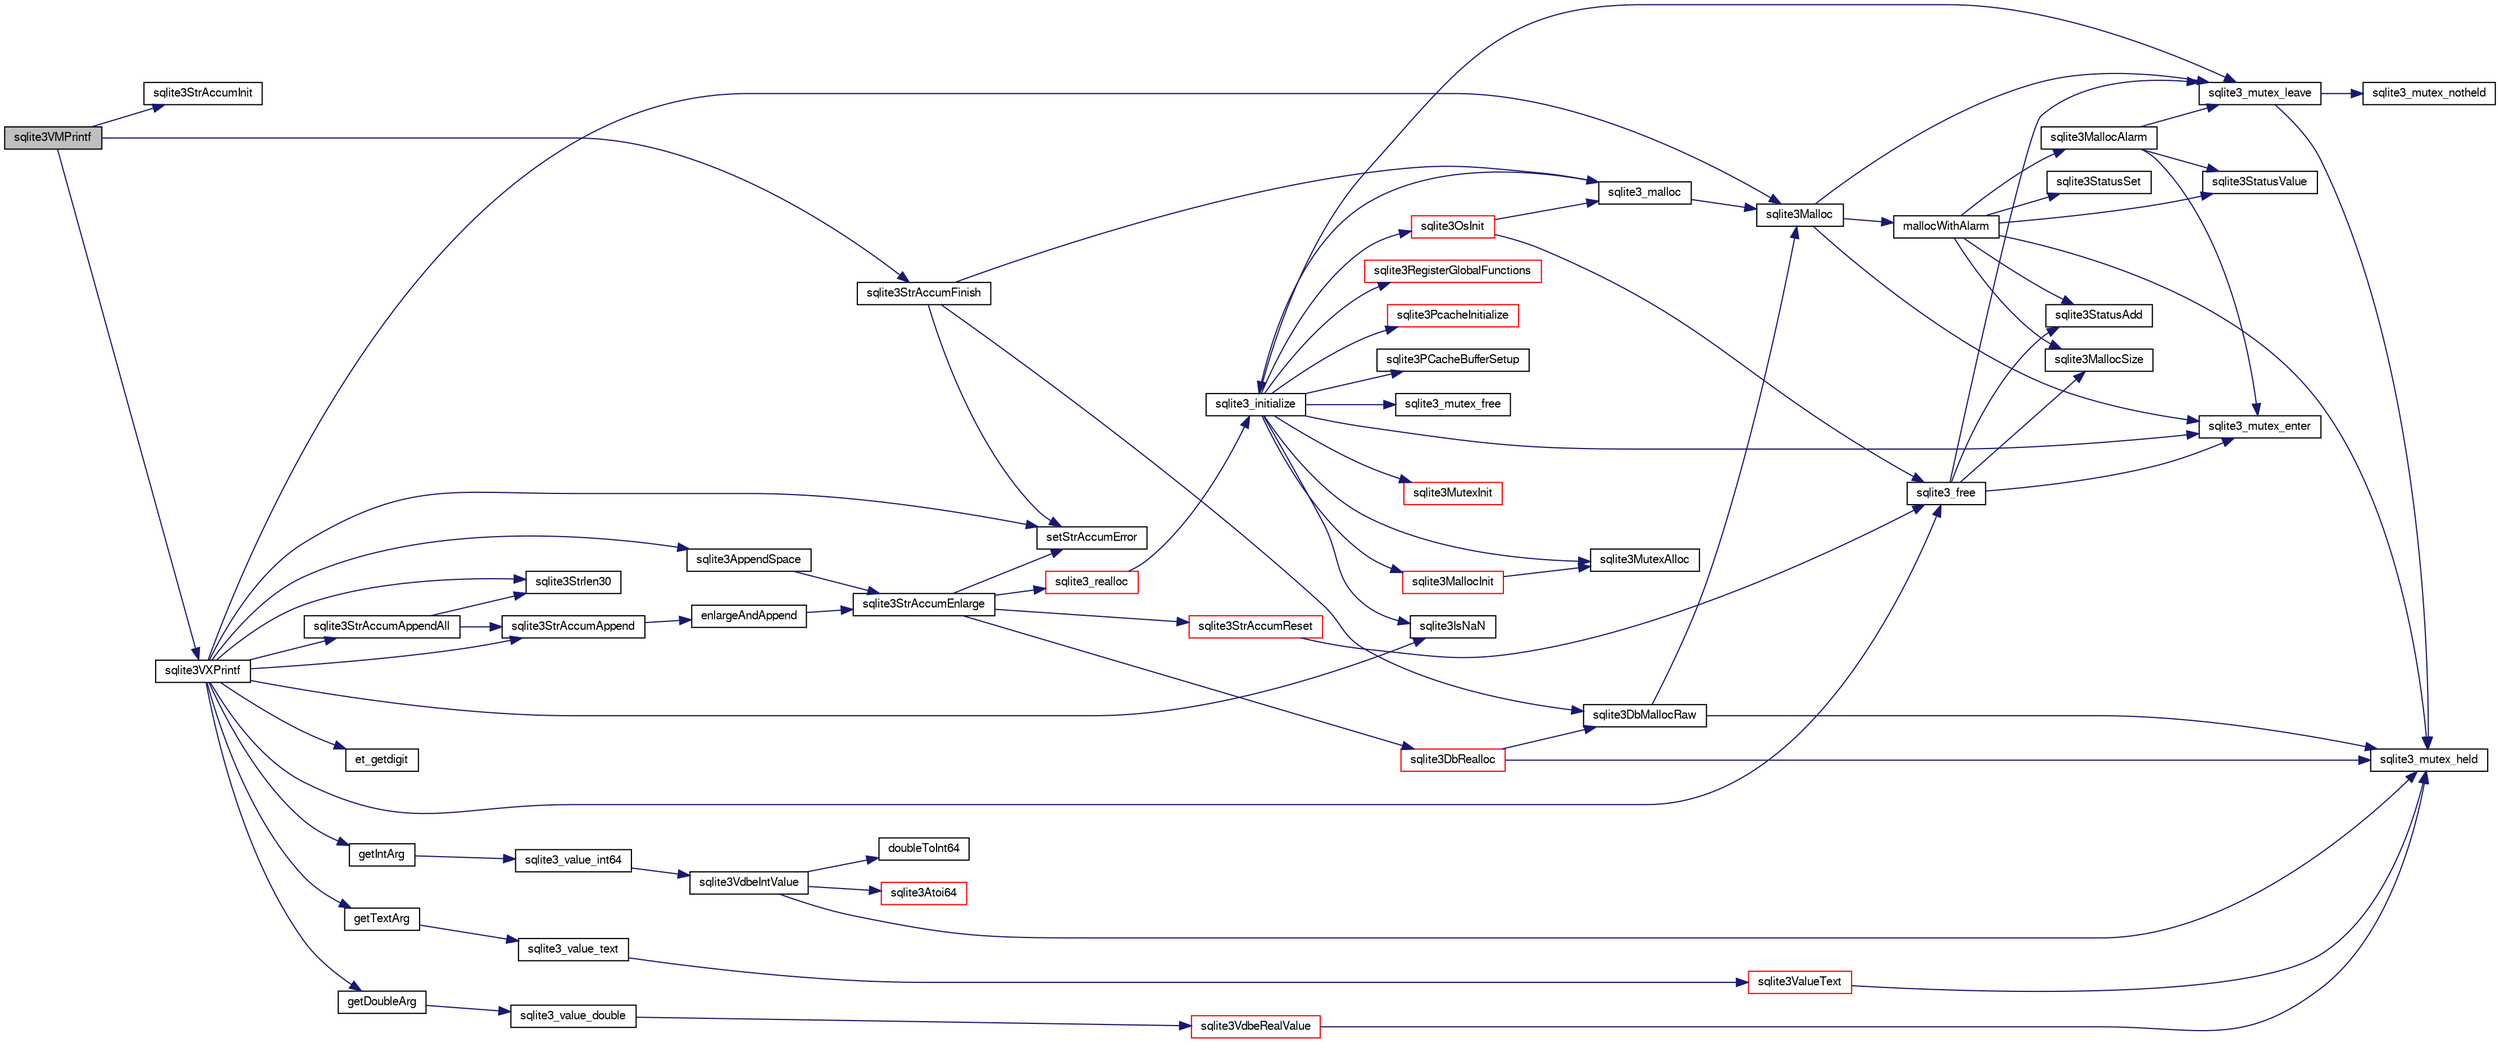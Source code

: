 digraph "sqlite3VMPrintf"
{
  edge [fontname="FreeSans",fontsize="10",labelfontname="FreeSans",labelfontsize="10"];
  node [fontname="FreeSans",fontsize="10",shape=record];
  rankdir="LR";
  Node798575 [label="sqlite3VMPrintf",height=0.2,width=0.4,color="black", fillcolor="grey75", style="filled", fontcolor="black"];
  Node798575 -> Node798576 [color="midnightblue",fontsize="10",style="solid",fontname="FreeSans"];
  Node798576 [label="sqlite3StrAccumInit",height=0.2,width=0.4,color="black", fillcolor="white", style="filled",URL="$sqlite3_8c.html#aabf95e113b9d54d519cd15a56215f560"];
  Node798575 -> Node798577 [color="midnightblue",fontsize="10",style="solid",fontname="FreeSans"];
  Node798577 [label="sqlite3VXPrintf",height=0.2,width=0.4,color="black", fillcolor="white", style="filled",URL="$sqlite3_8c.html#a63c25806c9bd4a2b76f9a0eb232c6bde"];
  Node798577 -> Node798578 [color="midnightblue",fontsize="10",style="solid",fontname="FreeSans"];
  Node798578 [label="sqlite3StrAccumAppend",height=0.2,width=0.4,color="black", fillcolor="white", style="filled",URL="$sqlite3_8c.html#a56664fa33def33c5a5245b623441d5e0"];
  Node798578 -> Node798579 [color="midnightblue",fontsize="10",style="solid",fontname="FreeSans"];
  Node798579 [label="enlargeAndAppend",height=0.2,width=0.4,color="black", fillcolor="white", style="filled",URL="$sqlite3_8c.html#a25b21e61dc0883d849890eaa8a18088a"];
  Node798579 -> Node798580 [color="midnightblue",fontsize="10",style="solid",fontname="FreeSans"];
  Node798580 [label="sqlite3StrAccumEnlarge",height=0.2,width=0.4,color="black", fillcolor="white", style="filled",URL="$sqlite3_8c.html#a38976500a97c69d65086eeccca82dd96"];
  Node798580 -> Node798581 [color="midnightblue",fontsize="10",style="solid",fontname="FreeSans"];
  Node798581 [label="setStrAccumError",height=0.2,width=0.4,color="black", fillcolor="white", style="filled",URL="$sqlite3_8c.html#a3dc479a1fc8ba1ab8edfe51f8a0b102c"];
  Node798580 -> Node798582 [color="midnightblue",fontsize="10",style="solid",fontname="FreeSans"];
  Node798582 [label="sqlite3StrAccumReset",height=0.2,width=0.4,color="red", fillcolor="white", style="filled",URL="$sqlite3_8c.html#ad7e70f4ec9d2fa3a63a371e2c7c555d8"];
  Node798582 -> Node798589 [color="midnightblue",fontsize="10",style="solid",fontname="FreeSans"];
  Node798589 [label="sqlite3_free",height=0.2,width=0.4,color="black", fillcolor="white", style="filled",URL="$sqlite3_8c.html#a6552349e36a8a691af5487999ab09519"];
  Node798589 -> Node798590 [color="midnightblue",fontsize="10",style="solid",fontname="FreeSans"];
  Node798590 [label="sqlite3_mutex_enter",height=0.2,width=0.4,color="black", fillcolor="white", style="filled",URL="$sqlite3_8c.html#a1c12cde690bd89f104de5cbad12a6bf5"];
  Node798589 -> Node798591 [color="midnightblue",fontsize="10",style="solid",fontname="FreeSans"];
  Node798591 [label="sqlite3StatusAdd",height=0.2,width=0.4,color="black", fillcolor="white", style="filled",URL="$sqlite3_8c.html#afa029f93586aeab4cc85360905dae9cd"];
  Node798589 -> Node798587 [color="midnightblue",fontsize="10",style="solid",fontname="FreeSans"];
  Node798587 [label="sqlite3MallocSize",height=0.2,width=0.4,color="black", fillcolor="white", style="filled",URL="$sqlite3_8c.html#acf5d2a5f35270bafb050bd2def576955"];
  Node798589 -> Node798592 [color="midnightblue",fontsize="10",style="solid",fontname="FreeSans"];
  Node798592 [label="sqlite3_mutex_leave",height=0.2,width=0.4,color="black", fillcolor="white", style="filled",URL="$sqlite3_8c.html#a5838d235601dbd3c1fa993555c6bcc93"];
  Node798592 -> Node798584 [color="midnightblue",fontsize="10",style="solid",fontname="FreeSans"];
  Node798584 [label="sqlite3_mutex_held",height=0.2,width=0.4,color="black", fillcolor="white", style="filled",URL="$sqlite3_8c.html#acf77da68932b6bc163c5e68547ecc3e7"];
  Node798592 -> Node798593 [color="midnightblue",fontsize="10",style="solid",fontname="FreeSans"];
  Node798593 [label="sqlite3_mutex_notheld",height=0.2,width=0.4,color="black", fillcolor="white", style="filled",URL="$sqlite3_8c.html#a83967c837c1c000d3b5adcfaa688f5dc"];
  Node798580 -> Node798594 [color="midnightblue",fontsize="10",style="solid",fontname="FreeSans"];
  Node798594 [label="sqlite3DbRealloc",height=0.2,width=0.4,color="red", fillcolor="white", style="filled",URL="$sqlite3_8c.html#ae028f4902a9d29bcaf310ff289ee87dc"];
  Node798594 -> Node798584 [color="midnightblue",fontsize="10",style="solid",fontname="FreeSans"];
  Node798594 -> Node798595 [color="midnightblue",fontsize="10",style="solid",fontname="FreeSans"];
  Node798595 [label="sqlite3DbMallocRaw",height=0.2,width=0.4,color="black", fillcolor="white", style="filled",URL="$sqlite3_8c.html#abbe8be0cf7175e11ddc3e2218fad924e"];
  Node798595 -> Node798584 [color="midnightblue",fontsize="10",style="solid",fontname="FreeSans"];
  Node798595 -> Node798596 [color="midnightblue",fontsize="10",style="solid",fontname="FreeSans"];
  Node798596 [label="sqlite3Malloc",height=0.2,width=0.4,color="black", fillcolor="white", style="filled",URL="$sqlite3_8c.html#a361a2eaa846b1885f123abe46f5d8b2b"];
  Node798596 -> Node798590 [color="midnightblue",fontsize="10",style="solid",fontname="FreeSans"];
  Node798596 -> Node798597 [color="midnightblue",fontsize="10",style="solid",fontname="FreeSans"];
  Node798597 [label="mallocWithAlarm",height=0.2,width=0.4,color="black", fillcolor="white", style="filled",URL="$sqlite3_8c.html#ab070d5cf8e48ec8a6a43cf025d48598b"];
  Node798597 -> Node798584 [color="midnightblue",fontsize="10",style="solid",fontname="FreeSans"];
  Node798597 -> Node798598 [color="midnightblue",fontsize="10",style="solid",fontname="FreeSans"];
  Node798598 [label="sqlite3StatusSet",height=0.2,width=0.4,color="black", fillcolor="white", style="filled",URL="$sqlite3_8c.html#afec7586c01fcb5ea17dc9d7725a589d9"];
  Node798597 -> Node798599 [color="midnightblue",fontsize="10",style="solid",fontname="FreeSans"];
  Node798599 [label="sqlite3StatusValue",height=0.2,width=0.4,color="black", fillcolor="white", style="filled",URL="$sqlite3_8c.html#a30b8ac296c6e200c1fa57708d52c6ef6"];
  Node798597 -> Node798600 [color="midnightblue",fontsize="10",style="solid",fontname="FreeSans"];
  Node798600 [label="sqlite3MallocAlarm",height=0.2,width=0.4,color="black", fillcolor="white", style="filled",URL="$sqlite3_8c.html#ada66988e8471d1198f3219c062377508"];
  Node798600 -> Node798599 [color="midnightblue",fontsize="10",style="solid",fontname="FreeSans"];
  Node798600 -> Node798592 [color="midnightblue",fontsize="10",style="solid",fontname="FreeSans"];
  Node798600 -> Node798590 [color="midnightblue",fontsize="10",style="solid",fontname="FreeSans"];
  Node798597 -> Node798587 [color="midnightblue",fontsize="10",style="solid",fontname="FreeSans"];
  Node798597 -> Node798591 [color="midnightblue",fontsize="10",style="solid",fontname="FreeSans"];
  Node798596 -> Node798592 [color="midnightblue",fontsize="10",style="solid",fontname="FreeSans"];
  Node798580 -> Node798777 [color="midnightblue",fontsize="10",style="solid",fontname="FreeSans"];
  Node798777 [label="sqlite3_realloc",height=0.2,width=0.4,color="red", fillcolor="white", style="filled",URL="$sqlite3_8c.html#a822d9e42f6ab4b2ec803f311aeb9618d"];
  Node798777 -> Node798602 [color="midnightblue",fontsize="10",style="solid",fontname="FreeSans"];
  Node798602 [label="sqlite3_initialize",height=0.2,width=0.4,color="black", fillcolor="white", style="filled",URL="$sqlite3_8c.html#ab0c0ee2d5d4cf8b28e9572296a8861df"];
  Node798602 -> Node798603 [color="midnightblue",fontsize="10",style="solid",fontname="FreeSans"];
  Node798603 [label="sqlite3MutexInit",height=0.2,width=0.4,color="red", fillcolor="white", style="filled",URL="$sqlite3_8c.html#a7906afcdd1cdb3d0007eb932398a1158"];
  Node798602 -> Node798621 [color="midnightblue",fontsize="10",style="solid",fontname="FreeSans"];
  Node798621 [label="sqlite3MutexAlloc",height=0.2,width=0.4,color="black", fillcolor="white", style="filled",URL="$sqlite3_8c.html#a0e3f432ee581f6876b590e7ad7e84e19"];
  Node798602 -> Node798590 [color="midnightblue",fontsize="10",style="solid",fontname="FreeSans"];
  Node798602 -> Node798622 [color="midnightblue",fontsize="10",style="solid",fontname="FreeSans"];
  Node798622 [label="sqlite3MallocInit",height=0.2,width=0.4,color="red", fillcolor="white", style="filled",URL="$sqlite3_8c.html#a9e06f9e7cad0d83ce80ab493c9533552"];
  Node798622 -> Node798621 [color="midnightblue",fontsize="10",style="solid",fontname="FreeSans"];
  Node798602 -> Node798592 [color="midnightblue",fontsize="10",style="solid",fontname="FreeSans"];
  Node798602 -> Node798665 [color="midnightblue",fontsize="10",style="solid",fontname="FreeSans"];
  Node798665 [label="sqlite3RegisterGlobalFunctions",height=0.2,width=0.4,color="red", fillcolor="white", style="filled",URL="$sqlite3_8c.html#a9f75bd111010f29e1b8d74344473c4ec"];
  Node798602 -> Node798844 [color="midnightblue",fontsize="10",style="solid",fontname="FreeSans"];
  Node798844 [label="sqlite3PcacheInitialize",height=0.2,width=0.4,color="red", fillcolor="white", style="filled",URL="$sqlite3_8c.html#a2902c61ddc88bea002c4d69fe4052b1f"];
  Node798602 -> Node798845 [color="midnightblue",fontsize="10",style="solid",fontname="FreeSans"];
  Node798845 [label="sqlite3OsInit",height=0.2,width=0.4,color="red", fillcolor="white", style="filled",URL="$sqlite3_8c.html#afeaa886fe1ca086a30fd278b1d069762"];
  Node798845 -> Node798628 [color="midnightblue",fontsize="10",style="solid",fontname="FreeSans"];
  Node798628 [label="sqlite3_malloc",height=0.2,width=0.4,color="black", fillcolor="white", style="filled",URL="$sqlite3_8c.html#ac79dba55fc32b6a840cf5a9769bce7cd"];
  Node798628 -> Node798602 [color="midnightblue",fontsize="10",style="solid",fontname="FreeSans"];
  Node798628 -> Node798596 [color="midnightblue",fontsize="10",style="solid",fontname="FreeSans"];
  Node798845 -> Node798589 [color="midnightblue",fontsize="10",style="solid",fontname="FreeSans"];
  Node798602 -> Node798849 [color="midnightblue",fontsize="10",style="solid",fontname="FreeSans"];
  Node798849 [label="sqlite3PCacheBufferSetup",height=0.2,width=0.4,color="black", fillcolor="white", style="filled",URL="$sqlite3_8c.html#ad18a1eebefdfbc4254f473f7b0101937"];
  Node798602 -> Node798850 [color="midnightblue",fontsize="10",style="solid",fontname="FreeSans"];
  Node798850 [label="sqlite3_mutex_free",height=0.2,width=0.4,color="black", fillcolor="white", style="filled",URL="$sqlite3_8c.html#a2db2e72e08f6873afa9c61b0ec726fec"];
  Node798602 -> Node798745 [color="midnightblue",fontsize="10",style="solid",fontname="FreeSans"];
  Node798745 [label="sqlite3IsNaN",height=0.2,width=0.4,color="black", fillcolor="white", style="filled",URL="$sqlite3_8c.html#aed4d78203877c3486765ccbc7feebb50"];
  Node798577 -> Node798851 [color="midnightblue",fontsize="10",style="solid",fontname="FreeSans"];
  Node798851 [label="getIntArg",height=0.2,width=0.4,color="black", fillcolor="white", style="filled",URL="$sqlite3_8c.html#abff258963dbd9205fb299851a64c67be"];
  Node798851 -> Node798736 [color="midnightblue",fontsize="10",style="solid",fontname="FreeSans"];
  Node798736 [label="sqlite3_value_int64",height=0.2,width=0.4,color="black", fillcolor="white", style="filled",URL="$sqlite3_8c.html#ab38d8627f4750672e72712df0b709e0d"];
  Node798736 -> Node798724 [color="midnightblue",fontsize="10",style="solid",fontname="FreeSans"];
  Node798724 [label="sqlite3VdbeIntValue",height=0.2,width=0.4,color="black", fillcolor="white", style="filled",URL="$sqlite3_8c.html#a3dc28e3bfdbecf81633c3697a3aacd45"];
  Node798724 -> Node798584 [color="midnightblue",fontsize="10",style="solid",fontname="FreeSans"];
  Node798724 -> Node798725 [color="midnightblue",fontsize="10",style="solid",fontname="FreeSans"];
  Node798725 [label="doubleToInt64",height=0.2,width=0.4,color="black", fillcolor="white", style="filled",URL="$sqlite3_8c.html#a85975c48e5a38f9b8c99b72eb72ebc44"];
  Node798724 -> Node798726 [color="midnightblue",fontsize="10",style="solid",fontname="FreeSans"];
  Node798726 [label="sqlite3Atoi64",height=0.2,width=0.4,color="red", fillcolor="white", style="filled",URL="$sqlite3_8c.html#a5b13083911b3dc0a0b54f43acc686a39"];
  Node798577 -> Node798596 [color="midnightblue",fontsize="10",style="solid",fontname="FreeSans"];
  Node798577 -> Node798581 [color="midnightblue",fontsize="10",style="solid",fontname="FreeSans"];
  Node798577 -> Node798852 [color="midnightblue",fontsize="10",style="solid",fontname="FreeSans"];
  Node798852 [label="getDoubleArg",height=0.2,width=0.4,color="black", fillcolor="white", style="filled",URL="$sqlite3_8c.html#a1cf25120072c85bd261983b24c12c3d9"];
  Node798852 -> Node798740 [color="midnightblue",fontsize="10",style="solid",fontname="FreeSans"];
  Node798740 [label="sqlite3_value_double",height=0.2,width=0.4,color="black", fillcolor="white", style="filled",URL="$sqlite3_8c.html#a3e50c1a2dd484a8b6911c9d163816b88"];
  Node798740 -> Node798741 [color="midnightblue",fontsize="10",style="solid",fontname="FreeSans"];
  Node798741 [label="sqlite3VdbeRealValue",height=0.2,width=0.4,color="red", fillcolor="white", style="filled",URL="$sqlite3_8c.html#a5bf943a4f9a5516911b3bc610e3d64e0"];
  Node798741 -> Node798584 [color="midnightblue",fontsize="10",style="solid",fontname="FreeSans"];
  Node798577 -> Node798745 [color="midnightblue",fontsize="10",style="solid",fontname="FreeSans"];
  Node798577 -> Node798663 [color="midnightblue",fontsize="10",style="solid",fontname="FreeSans"];
  Node798663 [label="sqlite3Strlen30",height=0.2,width=0.4,color="black", fillcolor="white", style="filled",URL="$sqlite3_8c.html#a3dcd80ba41f1a308193dee74857b62a7"];
  Node798577 -> Node798853 [color="midnightblue",fontsize="10",style="solid",fontname="FreeSans"];
  Node798853 [label="et_getdigit",height=0.2,width=0.4,color="black", fillcolor="white", style="filled",URL="$sqlite3_8c.html#a40c5a308749ad07cc2397a53e081bff0"];
  Node798577 -> Node798854 [color="midnightblue",fontsize="10",style="solid",fontname="FreeSans"];
  Node798854 [label="getTextArg",height=0.2,width=0.4,color="black", fillcolor="white", style="filled",URL="$sqlite3_8c.html#afbb41850423ef20071cefaab0431e04d"];
  Node798854 -> Node798668 [color="midnightblue",fontsize="10",style="solid",fontname="FreeSans"];
  Node798668 [label="sqlite3_value_text",height=0.2,width=0.4,color="black", fillcolor="white", style="filled",URL="$sqlite3_8c.html#aef2ace3239e6dd59c74110faa70f8171"];
  Node798668 -> Node798669 [color="midnightblue",fontsize="10",style="solid",fontname="FreeSans"];
  Node798669 [label="sqlite3ValueText",height=0.2,width=0.4,color="red", fillcolor="white", style="filled",URL="$sqlite3_8c.html#ad567a94e52d1adf81f4857fdba00a59b"];
  Node798669 -> Node798584 [color="midnightblue",fontsize="10",style="solid",fontname="FreeSans"];
  Node798577 -> Node798855 [color="midnightblue",fontsize="10",style="solid",fontname="FreeSans"];
  Node798855 [label="sqlite3StrAccumAppendAll",height=0.2,width=0.4,color="black", fillcolor="white", style="filled",URL="$sqlite3_8c.html#acaf8f3e4f99a3c3a4a77e9c987547289"];
  Node798855 -> Node798578 [color="midnightblue",fontsize="10",style="solid",fontname="FreeSans"];
  Node798855 -> Node798663 [color="midnightblue",fontsize="10",style="solid",fontname="FreeSans"];
  Node798577 -> Node798856 [color="midnightblue",fontsize="10",style="solid",fontname="FreeSans"];
  Node798856 [label="sqlite3AppendSpace",height=0.2,width=0.4,color="black", fillcolor="white", style="filled",URL="$sqlite3_8c.html#aefd38a5afc0020d4a93855c3ee7c63a8"];
  Node798856 -> Node798580 [color="midnightblue",fontsize="10",style="solid",fontname="FreeSans"];
  Node798577 -> Node798589 [color="midnightblue",fontsize="10",style="solid",fontname="FreeSans"];
  Node798575 -> Node798627 [color="midnightblue",fontsize="10",style="solid",fontname="FreeSans"];
  Node798627 [label="sqlite3StrAccumFinish",height=0.2,width=0.4,color="black", fillcolor="white", style="filled",URL="$sqlite3_8c.html#adb7f26b10ac1b847db6f000ef4c2e2ba"];
  Node798627 -> Node798595 [color="midnightblue",fontsize="10",style="solid",fontname="FreeSans"];
  Node798627 -> Node798628 [color="midnightblue",fontsize="10",style="solid",fontname="FreeSans"];
  Node798627 -> Node798581 [color="midnightblue",fontsize="10",style="solid",fontname="FreeSans"];
}
